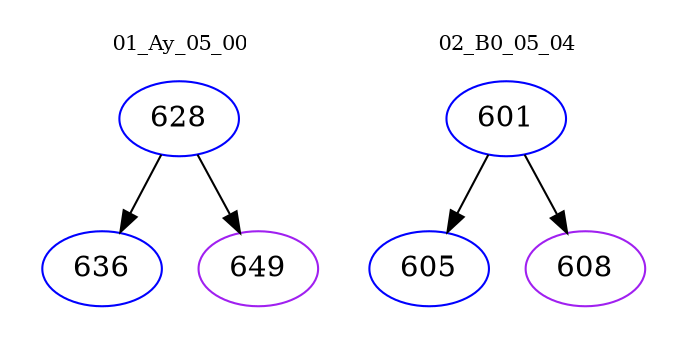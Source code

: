 digraph{
subgraph cluster_0 {
color = white
label = "01_Ay_05_00";
fontsize=10;
T0_628 [label="628", color="blue"]
T0_628 -> T0_636 [color="black"]
T0_636 [label="636", color="blue"]
T0_628 -> T0_649 [color="black"]
T0_649 [label="649", color="purple"]
}
subgraph cluster_1 {
color = white
label = "02_B0_05_04";
fontsize=10;
T1_601 [label="601", color="blue"]
T1_601 -> T1_605 [color="black"]
T1_605 [label="605", color="blue"]
T1_601 -> T1_608 [color="black"]
T1_608 [label="608", color="purple"]
}
}
